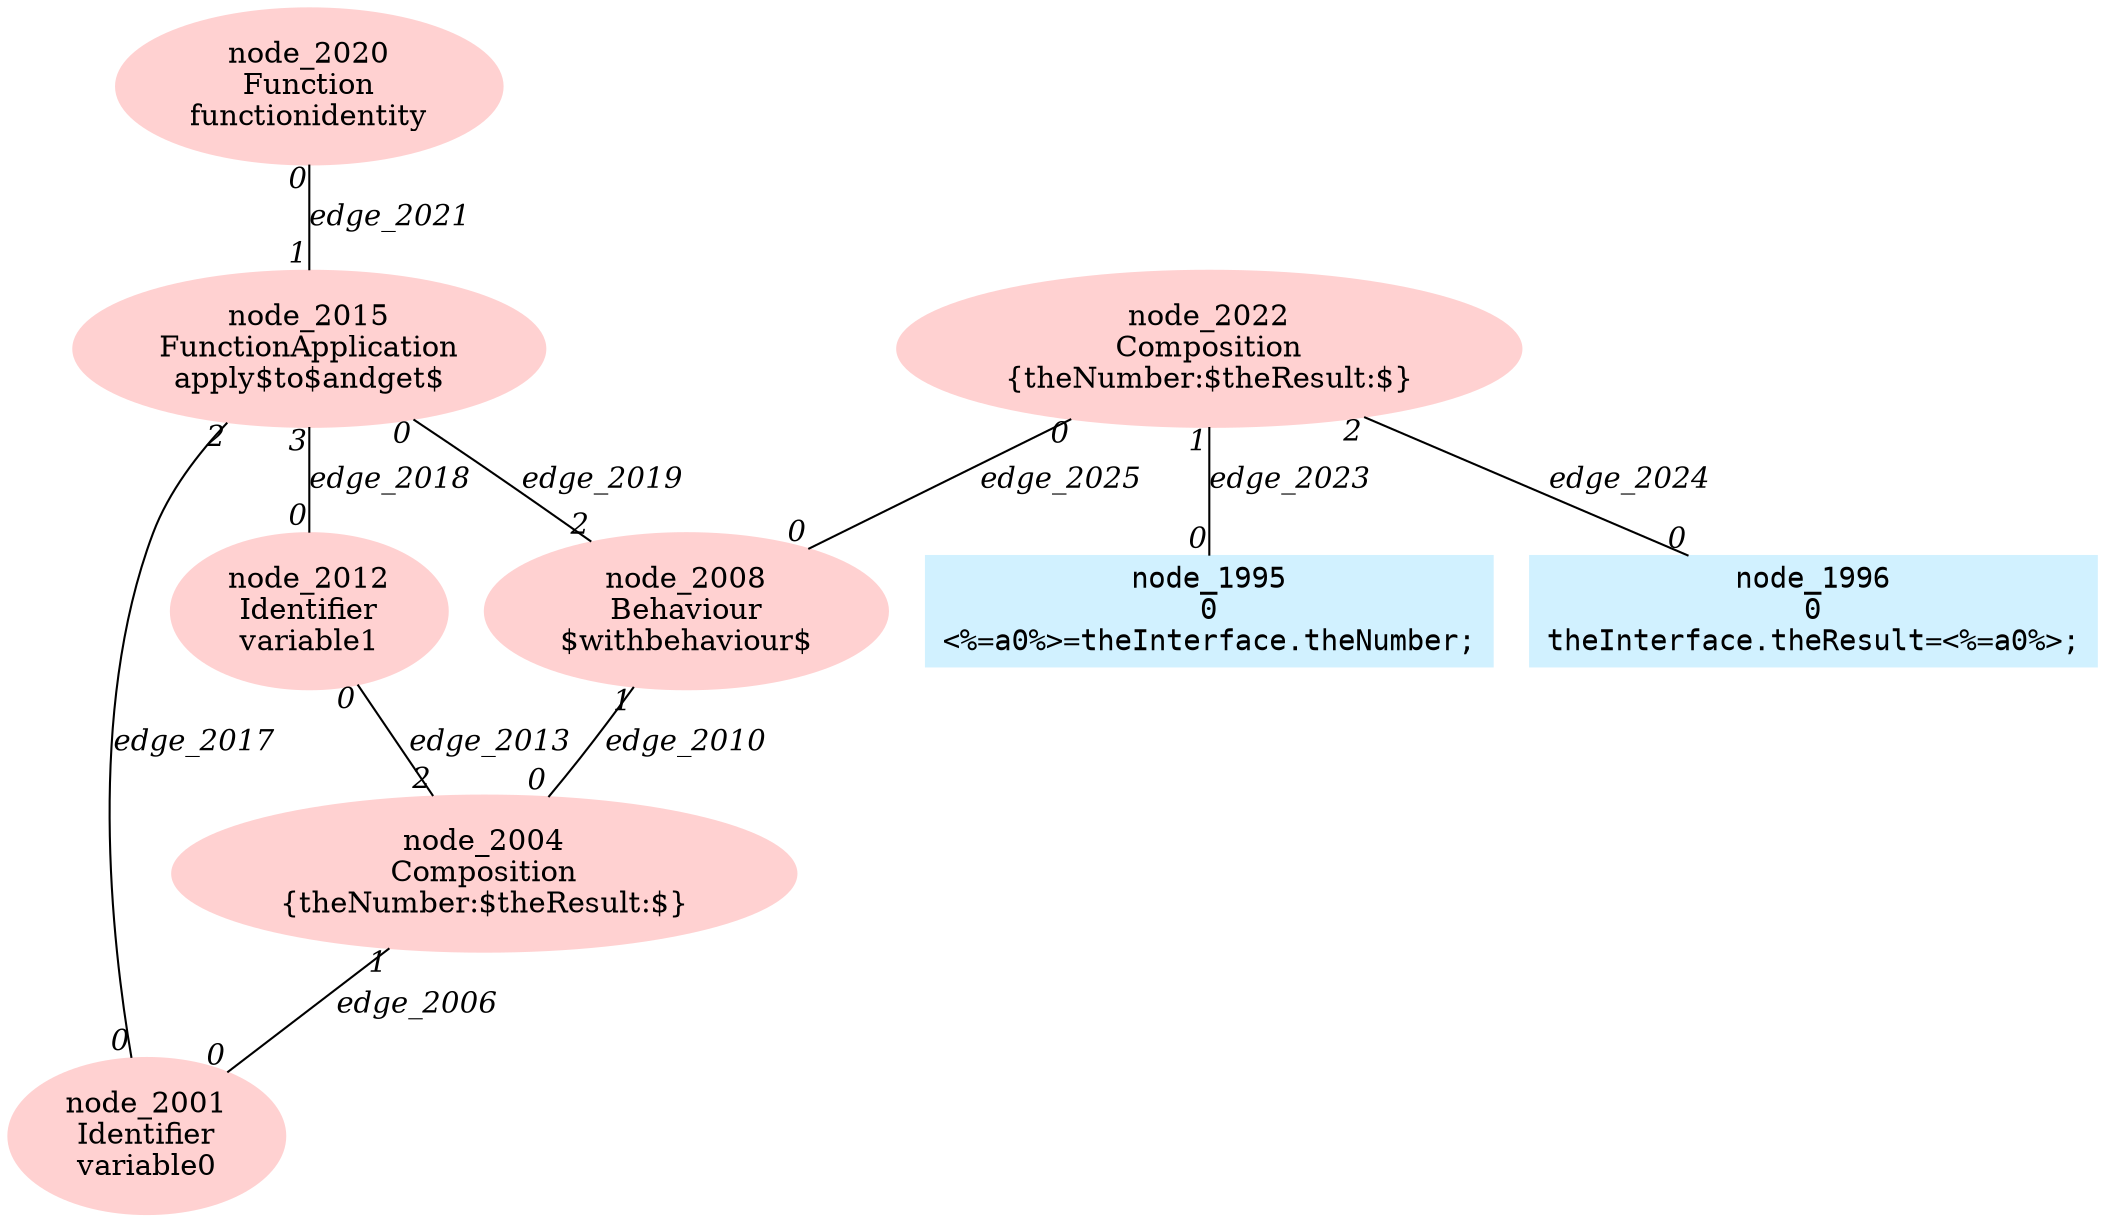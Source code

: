 digraph g{node_2001 [shape=ellipse, style=filled, color="#ffd1d1", label="node_2001
Identifier
variable0" ]
node_2004 [shape=ellipse, style=filled, color="#ffd1d1", label="node_2004
Composition
{theNumber:$theResult:$}" ]
node_2008 [shape=ellipse, style=filled, color="#ffd1d1", label="node_2008
Behaviour
$withbehaviour$" ]
node_2012 [shape=ellipse, style=filled, color="#ffd1d1", label="node_2012
Identifier
variable1" ]
node_2015 [shape=ellipse, style=filled, color="#ffd1d1", label="node_2015
FunctionApplication
apply$to$andget$" ]
node_2020 [shape=ellipse, style=filled, color="#ffd1d1", label="node_2020
Function
functionidentity" ]
node_2022 [shape=ellipse, style=filled, color="#ffd1d1", label="node_2022
Composition
{theNumber:$theResult:$}" ]
node_1995 [shape=box, style=filled, color="#d1f1ff", fontname="Courier", label="node_1995
0
<%=a0%>=theInterface.theNumber;
" ]
node_1996 [shape=box, style=filled, color="#d1f1ff", fontname="Courier", label="node_1996
0
theInterface.theResult=<%=a0%>;
" ]
node_2004 -> node_2001 [dir=none, arrowHead=none, fontname="Times-Italic", label="edge_2006",  headlabel="0", taillabel="1" ]
node_2008 -> node_2004 [dir=none, arrowHead=none, fontname="Times-Italic", label="edge_2010",  headlabel="0", taillabel="1" ]
node_2012 -> node_2004 [dir=none, arrowHead=none, fontname="Times-Italic", label="edge_2013",  headlabel="2", taillabel="0" ]
node_2015 -> node_2001 [dir=none, arrowHead=none, fontname="Times-Italic", label="edge_2017",  headlabel="0", taillabel="2" ]
node_2015 -> node_2012 [dir=none, arrowHead=none, fontname="Times-Italic", label="edge_2018",  headlabel="0", taillabel="3" ]
node_2015 -> node_2008 [dir=none, arrowHead=none, fontname="Times-Italic", label="edge_2019",  headlabel="2", taillabel="0" ]
node_2020 -> node_2015 [dir=none, arrowHead=none, fontname="Times-Italic", label="edge_2021",  headlabel="1", taillabel="0" ]
node_2022 -> node_1995 [dir=none, arrowHead=none, fontname="Times-Italic", label="edge_2023",  headlabel="0", taillabel="1" ]
node_2022 -> node_1996 [dir=none, arrowHead=none, fontname="Times-Italic", label="edge_2024",  headlabel="0", taillabel="2" ]
node_2022 -> node_2008 [dir=none, arrowHead=none, fontname="Times-Italic", label="edge_2025",  headlabel="0", taillabel="0" ]
}